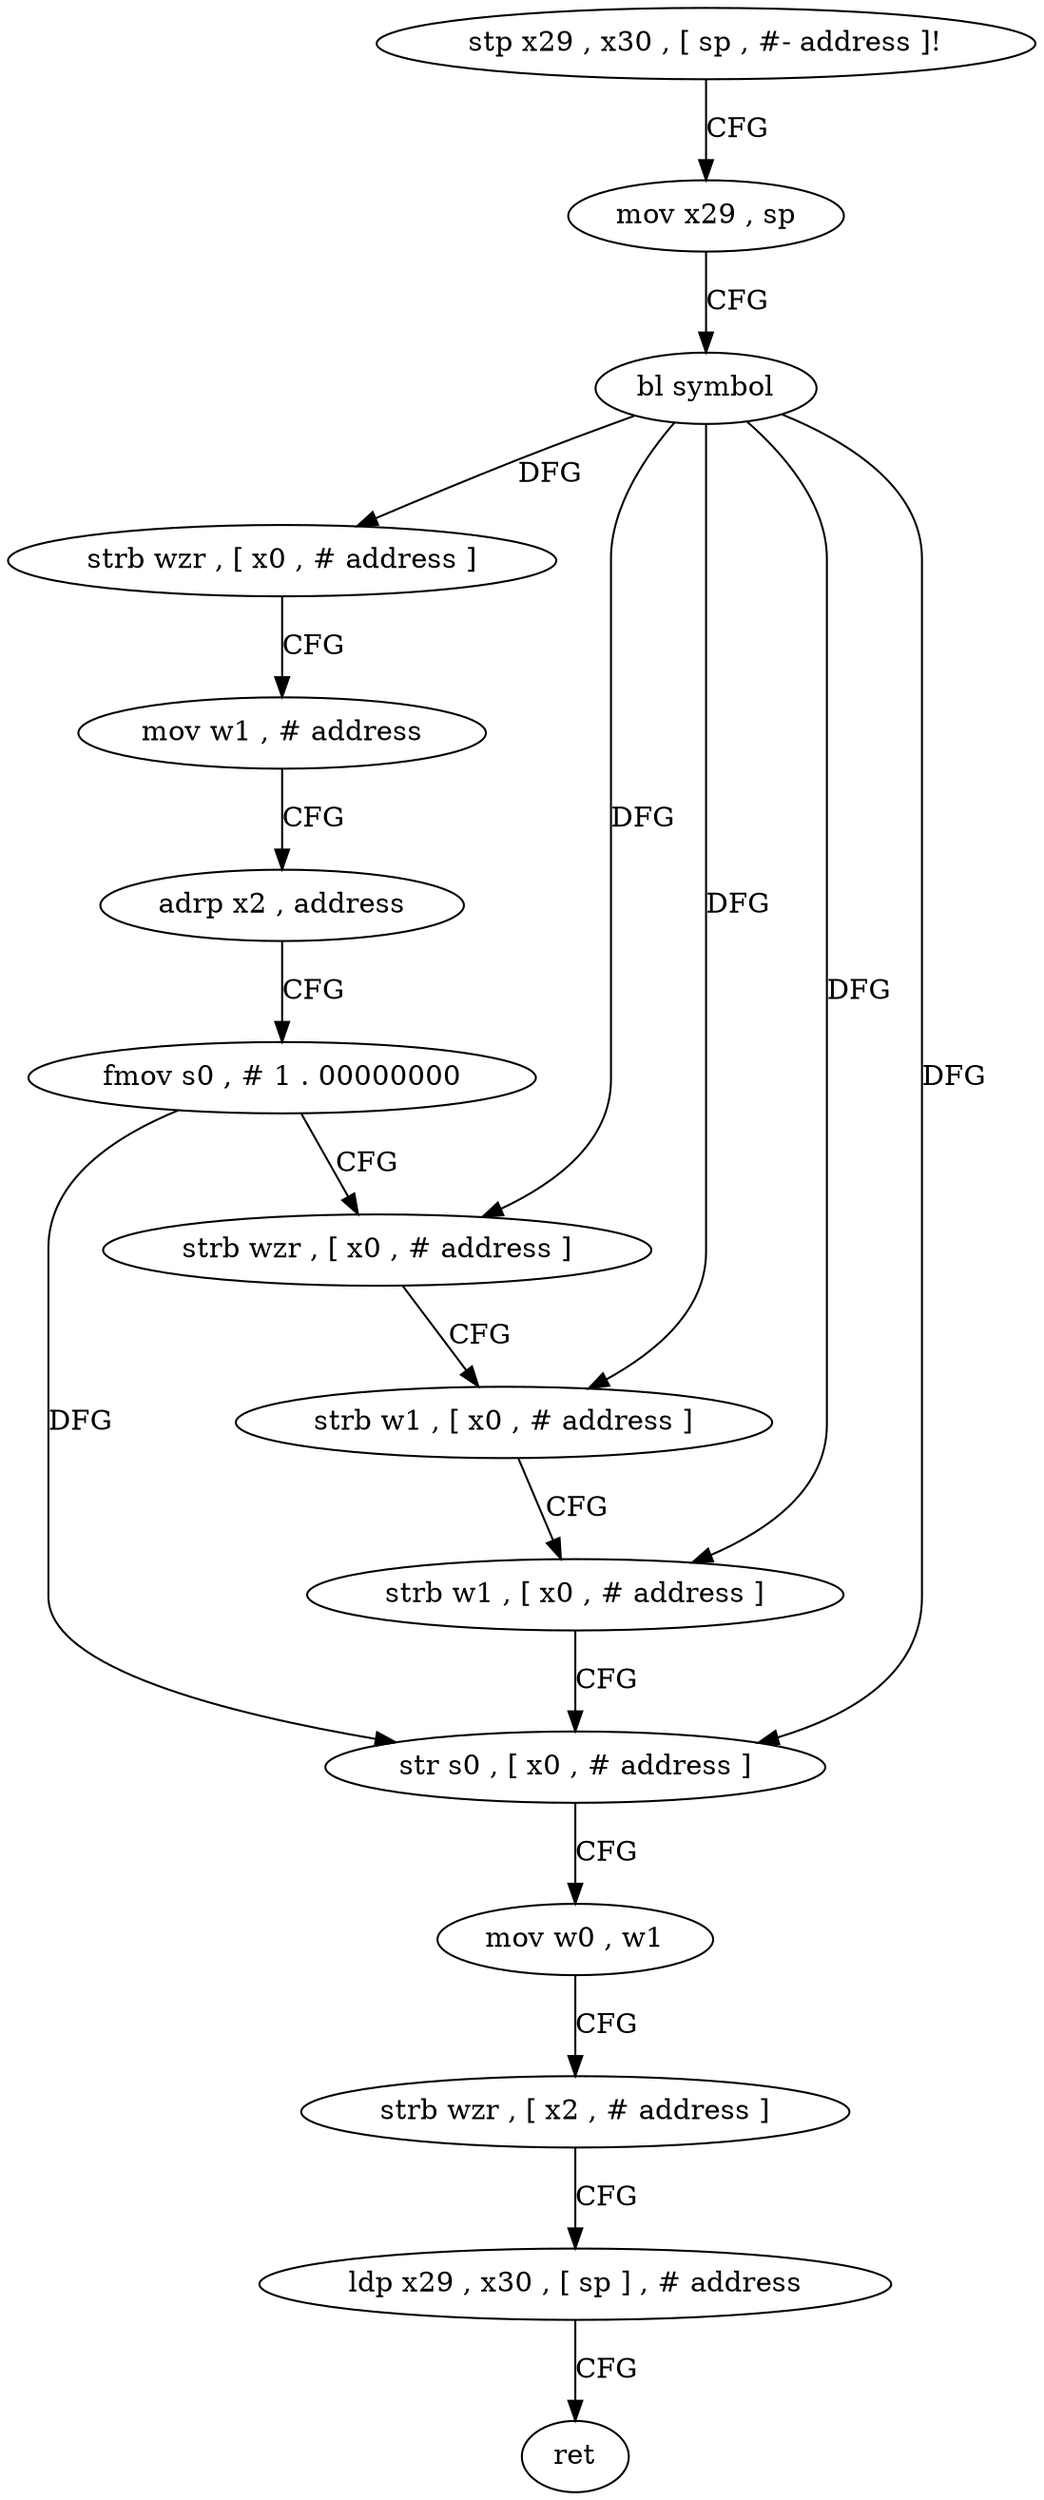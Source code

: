 digraph "func" {
"4244872" [label = "stp x29 , x30 , [ sp , #- address ]!" ]
"4244876" [label = "mov x29 , sp" ]
"4244880" [label = "bl symbol" ]
"4244884" [label = "strb wzr , [ x0 , # address ]" ]
"4244888" [label = "mov w1 , # address" ]
"4244892" [label = "adrp x2 , address" ]
"4244896" [label = "fmov s0 , # 1 . 00000000" ]
"4244900" [label = "strb wzr , [ x0 , # address ]" ]
"4244904" [label = "strb w1 , [ x0 , # address ]" ]
"4244908" [label = "strb w1 , [ x0 , # address ]" ]
"4244912" [label = "str s0 , [ x0 , # address ]" ]
"4244916" [label = "mov w0 , w1" ]
"4244920" [label = "strb wzr , [ x2 , # address ]" ]
"4244924" [label = "ldp x29 , x30 , [ sp ] , # address" ]
"4244928" [label = "ret" ]
"4244872" -> "4244876" [ label = "CFG" ]
"4244876" -> "4244880" [ label = "CFG" ]
"4244880" -> "4244884" [ label = "DFG" ]
"4244880" -> "4244900" [ label = "DFG" ]
"4244880" -> "4244904" [ label = "DFG" ]
"4244880" -> "4244908" [ label = "DFG" ]
"4244880" -> "4244912" [ label = "DFG" ]
"4244884" -> "4244888" [ label = "CFG" ]
"4244888" -> "4244892" [ label = "CFG" ]
"4244892" -> "4244896" [ label = "CFG" ]
"4244896" -> "4244900" [ label = "CFG" ]
"4244896" -> "4244912" [ label = "DFG" ]
"4244900" -> "4244904" [ label = "CFG" ]
"4244904" -> "4244908" [ label = "CFG" ]
"4244908" -> "4244912" [ label = "CFG" ]
"4244912" -> "4244916" [ label = "CFG" ]
"4244916" -> "4244920" [ label = "CFG" ]
"4244920" -> "4244924" [ label = "CFG" ]
"4244924" -> "4244928" [ label = "CFG" ]
}

